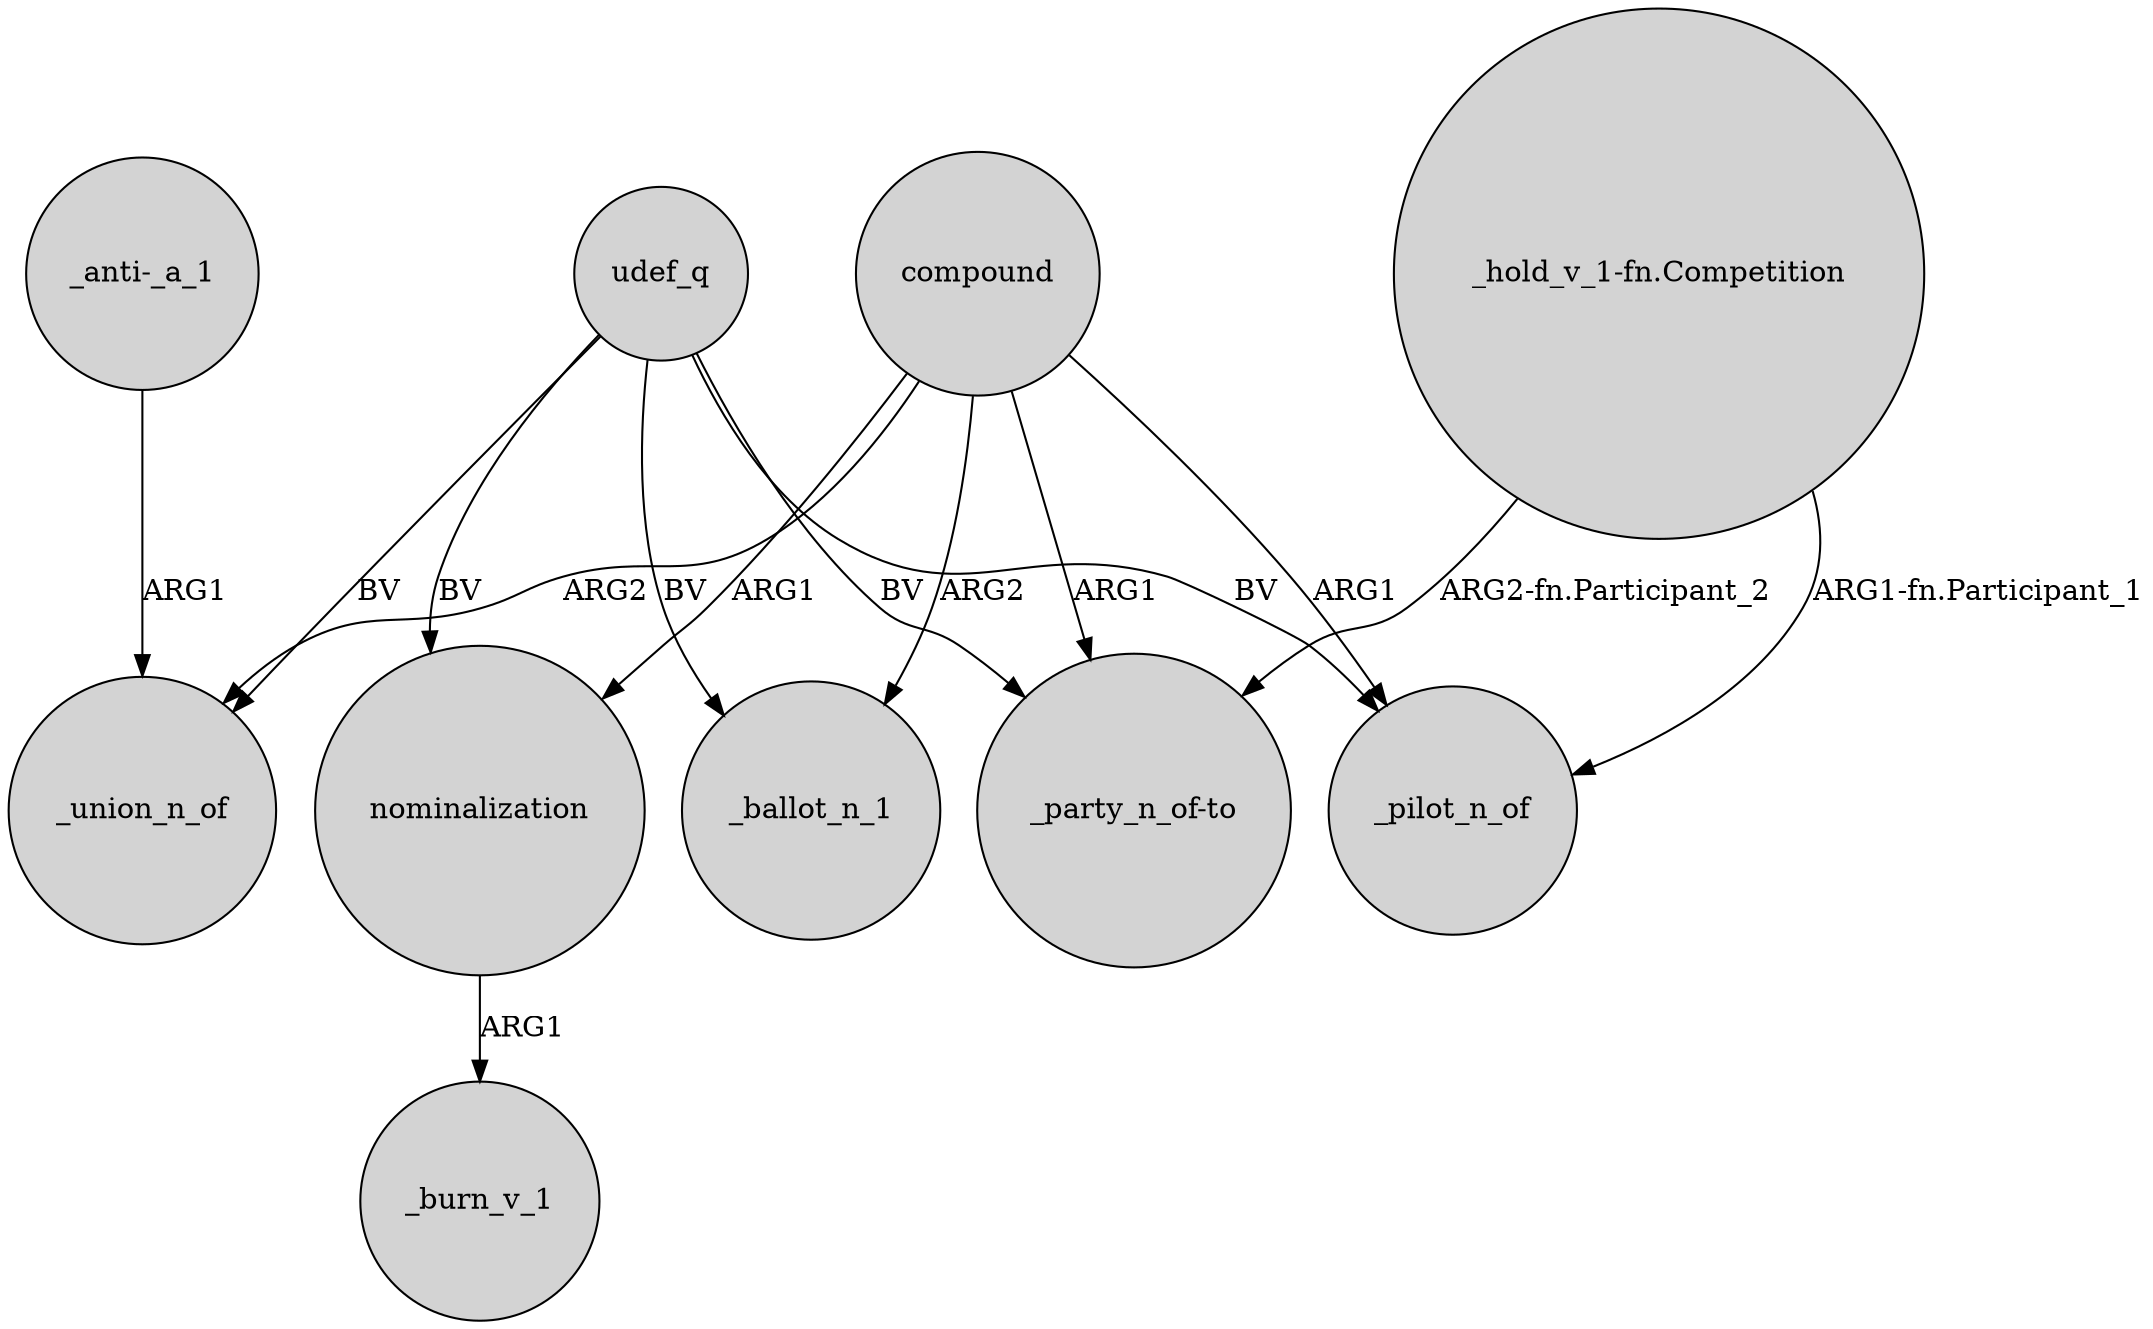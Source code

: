 digraph {
	node [shape=circle style=filled]
	nominalization -> _burn_v_1 [label=ARG1]
	compound -> _union_n_of [label=ARG2]
	udef_q -> _ballot_n_1 [label=BV]
	"_anti-_a_1" -> _union_n_of [label=ARG1]
	"_hold_v_1-fn.Competition" -> _pilot_n_of [label="ARG1-fn.Participant_1"]
	compound -> _pilot_n_of [label=ARG1]
	compound -> _ballot_n_1 [label=ARG2]
	udef_q -> _union_n_of [label=BV]
	udef_q -> "_party_n_of-to" [label=BV]
	udef_q -> _pilot_n_of [label=BV]
	compound -> "_party_n_of-to" [label=ARG1]
	compound -> nominalization [label=ARG1]
	udef_q -> nominalization [label=BV]
	"_hold_v_1-fn.Competition" -> "_party_n_of-to" [label="ARG2-fn.Participant_2"]
}
